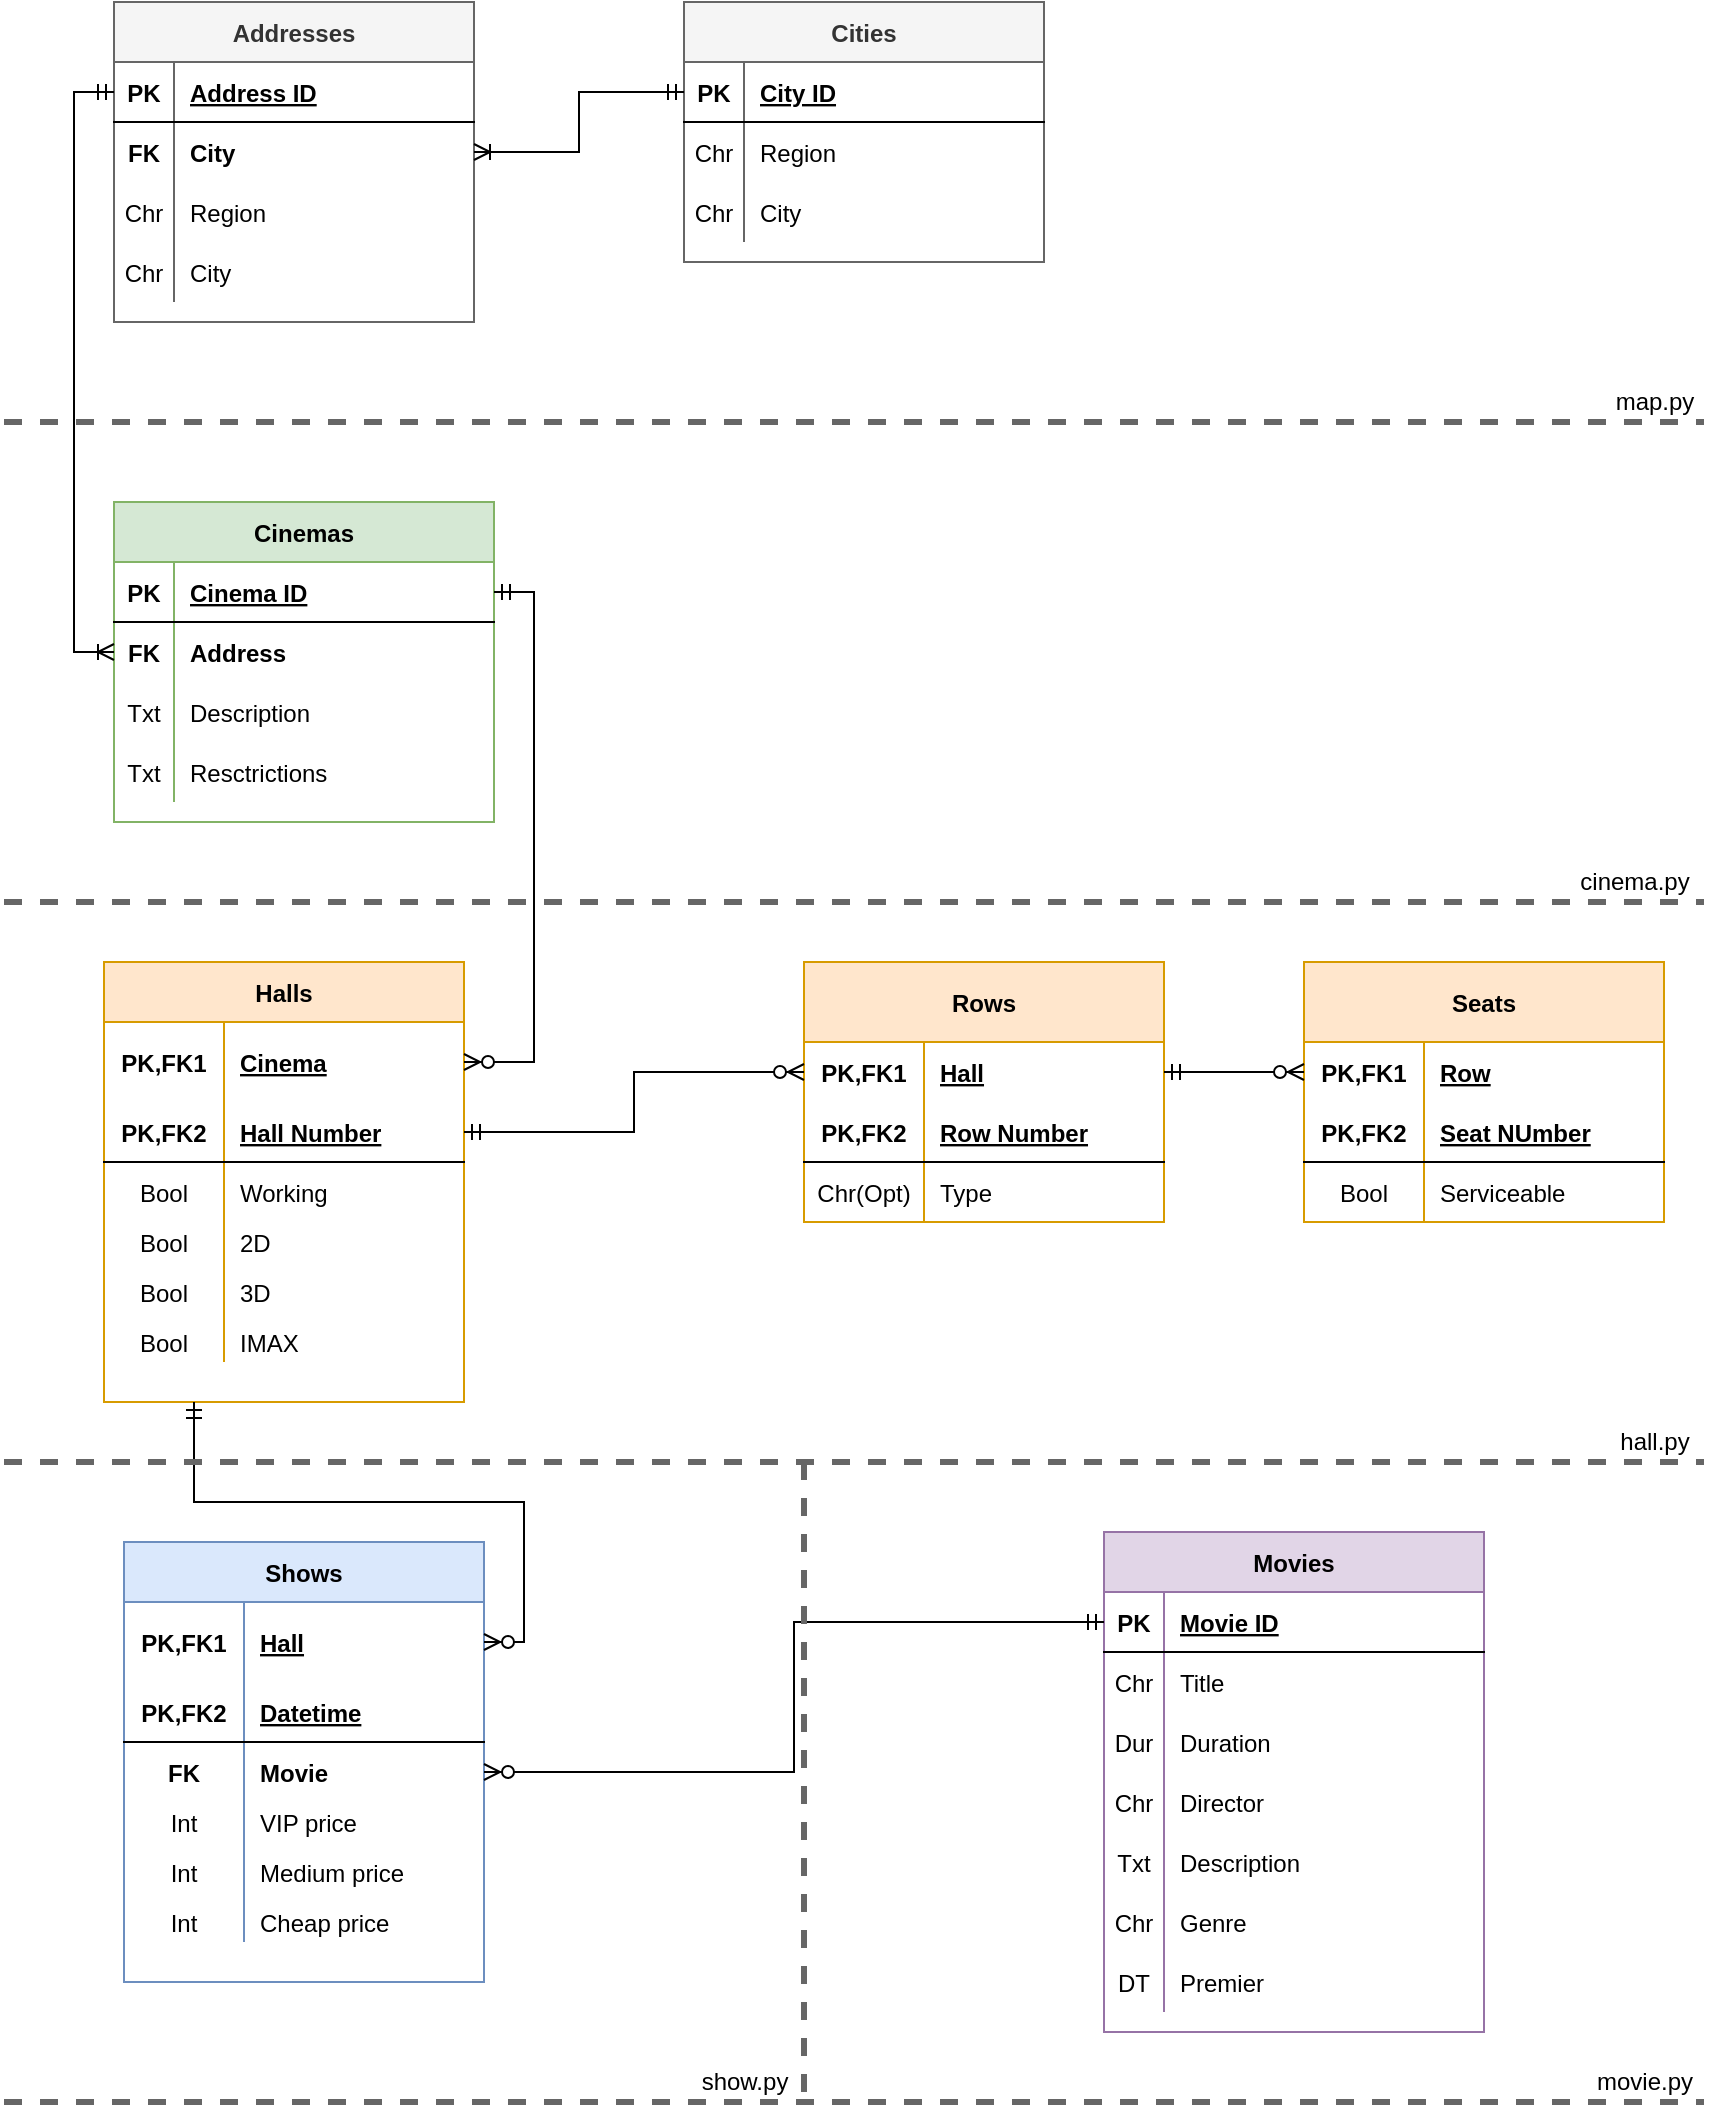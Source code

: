 <mxfile version="14.2.9" type="github">
  <diagram id="Vw4Sm47W4OSSpkKUUUvN" name="Page-1">
    <mxGraphModel dx="1952" dy="1714" grid="1" gridSize="10" guides="1" tooltips="1" connect="1" arrows="1" fold="1" page="1" pageScale="1" pageWidth="850" pageHeight="1100" math="0" shadow="0">
      <root>
        <mxCell id="0" />
        <mxCell id="1" parent="0" />
        <mxCell id="xmDHnL4M0tTNH0YLq6bb-1" value="Shows" style="shape=table;startSize=30;container=1;collapsible=1;childLayout=tableLayout;fixedRows=1;rowLines=0;fontStyle=1;align=center;resizeLast=1;columnLines=1;resizeLastRow=0;fillColor=#dae8fc;strokeColor=#6c8ebf;swimlaneFillColor=#ffffff;" parent="1" vertex="1">
          <mxGeometry x="60" y="730" width="180" height="220" as="geometry" />
        </mxCell>
        <mxCell id="xmDHnL4M0tTNH0YLq6bb-2" value="" style="shape=partialRectangle;collapsible=0;dropTarget=0;pointerEvents=0;fillColor=none;top=0;left=0;bottom=0;right=0;points=[[0,0.5],[1,0.5]];portConstraint=eastwest;" parent="xmDHnL4M0tTNH0YLq6bb-1" vertex="1">
          <mxGeometry y="30" width="180" height="40" as="geometry" />
        </mxCell>
        <mxCell id="xmDHnL4M0tTNH0YLq6bb-3" value="PK,FK1" style="shape=partialRectangle;connectable=0;fillColor=none;top=0;left=0;bottom=0;right=0;fontStyle=1;overflow=hidden;" parent="xmDHnL4M0tTNH0YLq6bb-2" vertex="1">
          <mxGeometry width="60" height="40" as="geometry" />
        </mxCell>
        <mxCell id="xmDHnL4M0tTNH0YLq6bb-4" value="Hall" style="shape=partialRectangle;connectable=0;fillColor=none;top=0;left=0;bottom=0;right=0;align=left;spacingLeft=6;fontStyle=5;overflow=hidden;" parent="xmDHnL4M0tTNH0YLq6bb-2" vertex="1">
          <mxGeometry x="60" width="120" height="40" as="geometry" />
        </mxCell>
        <mxCell id="xmDHnL4M0tTNH0YLq6bb-5" value="" style="shape=partialRectangle;collapsible=0;dropTarget=0;pointerEvents=0;fillColor=none;top=0;left=0;bottom=1;right=0;points=[[0,0.5],[1,0.5]];portConstraint=eastwest;" parent="xmDHnL4M0tTNH0YLq6bb-1" vertex="1">
          <mxGeometry y="70" width="180" height="30" as="geometry" />
        </mxCell>
        <mxCell id="xmDHnL4M0tTNH0YLq6bb-6" value="PK,FK2" style="shape=partialRectangle;connectable=0;fillColor=none;top=0;left=0;bottom=0;right=0;fontStyle=1;overflow=hidden;" parent="xmDHnL4M0tTNH0YLq6bb-5" vertex="1">
          <mxGeometry width="60" height="30" as="geometry" />
        </mxCell>
        <mxCell id="xmDHnL4M0tTNH0YLq6bb-7" value="Datetime" style="shape=partialRectangle;connectable=0;fillColor=none;top=0;left=0;bottom=0;right=0;align=left;spacingLeft=6;fontStyle=5;overflow=hidden;" parent="xmDHnL4M0tTNH0YLq6bb-5" vertex="1">
          <mxGeometry x="60" width="120" height="30" as="geometry" />
        </mxCell>
        <mxCell id="xmDHnL4M0tTNH0YLq6bb-18" value="" style="shape=partialRectangle;collapsible=0;dropTarget=0;pointerEvents=0;fillColor=none;top=0;left=0;bottom=0;right=0;points=[[0,0.5],[1,0.5]];portConstraint=eastwest;" parent="xmDHnL4M0tTNH0YLq6bb-1" vertex="1">
          <mxGeometry y="100" width="180" height="30" as="geometry" />
        </mxCell>
        <mxCell id="xmDHnL4M0tTNH0YLq6bb-19" value="FK" style="shape=partialRectangle;connectable=0;fillColor=none;top=0;left=0;bottom=0;right=0;editable=1;overflow=hidden;fontStyle=1" parent="xmDHnL4M0tTNH0YLq6bb-18" vertex="1">
          <mxGeometry width="60" height="30" as="geometry" />
        </mxCell>
        <mxCell id="xmDHnL4M0tTNH0YLq6bb-20" value="Movie" style="shape=partialRectangle;connectable=0;fillColor=none;top=0;left=0;bottom=0;right=0;align=left;spacingLeft=6;overflow=hidden;fontStyle=1" parent="xmDHnL4M0tTNH0YLq6bb-18" vertex="1">
          <mxGeometry x="60" width="120" height="30" as="geometry" />
        </mxCell>
        <mxCell id="xmDHnL4M0tTNH0YLq6bb-8" value="" style="shape=partialRectangle;collapsible=0;dropTarget=0;pointerEvents=0;fillColor=none;top=0;left=0;bottom=0;right=0;points=[[0,0.5],[1,0.5]];portConstraint=eastwest;" parent="xmDHnL4M0tTNH0YLq6bb-1" vertex="1">
          <mxGeometry y="130" width="180" height="20" as="geometry" />
        </mxCell>
        <mxCell id="xmDHnL4M0tTNH0YLq6bb-9" value="Int" style="shape=partialRectangle;connectable=0;fillColor=none;top=0;left=0;bottom=0;right=0;editable=1;overflow=hidden;" parent="xmDHnL4M0tTNH0YLq6bb-8" vertex="1">
          <mxGeometry width="60" height="20" as="geometry" />
        </mxCell>
        <mxCell id="xmDHnL4M0tTNH0YLq6bb-10" value="VIP price" style="shape=partialRectangle;connectable=0;fillColor=none;top=0;left=0;bottom=0;right=0;align=left;spacingLeft=6;overflow=hidden;" parent="xmDHnL4M0tTNH0YLq6bb-8" vertex="1">
          <mxGeometry x="60" width="120" height="20" as="geometry" />
        </mxCell>
        <mxCell id="xmDHnL4M0tTNH0YLq6bb-11" value="" style="shape=partialRectangle;collapsible=0;dropTarget=0;pointerEvents=0;fillColor=none;top=0;left=0;bottom=0;right=0;points=[[0,0.5],[1,0.5]];portConstraint=eastwest;" parent="xmDHnL4M0tTNH0YLq6bb-1" vertex="1">
          <mxGeometry y="150" width="180" height="30" as="geometry" />
        </mxCell>
        <mxCell id="xmDHnL4M0tTNH0YLq6bb-12" value="Int" style="shape=partialRectangle;connectable=0;fillColor=none;top=0;left=0;bottom=0;right=0;editable=1;overflow=hidden;" parent="xmDHnL4M0tTNH0YLq6bb-11" vertex="1">
          <mxGeometry width="60" height="30" as="geometry" />
        </mxCell>
        <mxCell id="xmDHnL4M0tTNH0YLq6bb-13" value="Medium price" style="shape=partialRectangle;connectable=0;fillColor=none;top=0;left=0;bottom=0;right=0;align=left;spacingLeft=6;overflow=hidden;" parent="xmDHnL4M0tTNH0YLq6bb-11" vertex="1">
          <mxGeometry x="60" width="120" height="30" as="geometry" />
        </mxCell>
        <mxCell id="xmDHnL4M0tTNH0YLq6bb-15" value="" style="shape=partialRectangle;collapsible=0;dropTarget=0;pointerEvents=0;fillColor=none;top=0;left=0;bottom=0;right=0;points=[[0,0.5],[1,0.5]];portConstraint=eastwest;" parent="xmDHnL4M0tTNH0YLq6bb-1" vertex="1">
          <mxGeometry y="180" width="180" height="20" as="geometry" />
        </mxCell>
        <mxCell id="xmDHnL4M0tTNH0YLq6bb-16" value="Int" style="shape=partialRectangle;connectable=0;fillColor=none;top=0;left=0;bottom=0;right=0;editable=1;overflow=hidden;" parent="xmDHnL4M0tTNH0YLq6bb-15" vertex="1">
          <mxGeometry width="60" height="20" as="geometry" />
        </mxCell>
        <mxCell id="xmDHnL4M0tTNH0YLq6bb-17" value="Cheap price" style="shape=partialRectangle;connectable=0;fillColor=none;top=0;left=0;bottom=0;right=0;align=left;spacingLeft=6;overflow=hidden;" parent="xmDHnL4M0tTNH0YLq6bb-15" vertex="1">
          <mxGeometry x="60" width="120" height="20" as="geometry" />
        </mxCell>
        <mxCell id="xmDHnL4M0tTNH0YLq6bb-24" value="Halls" style="shape=table;startSize=30;container=1;collapsible=1;childLayout=tableLayout;fixedRows=1;rowLines=0;fontStyle=1;align=center;resizeLast=1;columnLines=1;resizeLastRow=0;fillColor=#ffe6cc;strokeColor=#d79b00;swimlaneFillColor=#ffffff;" parent="1" vertex="1">
          <mxGeometry x="50" y="440" width="180" height="220" as="geometry" />
        </mxCell>
        <mxCell id="xmDHnL4M0tTNH0YLq6bb-25" value="" style="shape=partialRectangle;collapsible=0;dropTarget=0;pointerEvents=0;fillColor=none;top=0;left=0;bottom=0;right=0;points=[[0,0.5],[1,0.5]];portConstraint=eastwest;" parent="xmDHnL4M0tTNH0YLq6bb-24" vertex="1">
          <mxGeometry y="30" width="180" height="40" as="geometry" />
        </mxCell>
        <mxCell id="xmDHnL4M0tTNH0YLq6bb-26" value="PK,FK1" style="shape=partialRectangle;connectable=0;fillColor=none;top=0;left=0;bottom=0;right=0;fontStyle=1;overflow=hidden;" parent="xmDHnL4M0tTNH0YLq6bb-25" vertex="1">
          <mxGeometry width="60" height="40" as="geometry" />
        </mxCell>
        <mxCell id="xmDHnL4M0tTNH0YLq6bb-27" value="Cinema" style="shape=partialRectangle;connectable=0;fillColor=none;top=0;left=0;bottom=0;right=0;align=left;spacingLeft=6;fontStyle=5;overflow=hidden;" parent="xmDHnL4M0tTNH0YLq6bb-25" vertex="1">
          <mxGeometry x="60" width="120" height="40" as="geometry" />
        </mxCell>
        <mxCell id="xmDHnL4M0tTNH0YLq6bb-28" value="" style="shape=partialRectangle;collapsible=0;dropTarget=0;pointerEvents=0;fillColor=none;top=0;left=0;bottom=1;right=0;points=[[0,0.5],[1,0.5]];portConstraint=eastwest;" parent="xmDHnL4M0tTNH0YLq6bb-24" vertex="1">
          <mxGeometry y="70" width="180" height="30" as="geometry" />
        </mxCell>
        <mxCell id="xmDHnL4M0tTNH0YLq6bb-29" value="PK,FK2" style="shape=partialRectangle;connectable=0;fillColor=none;top=0;left=0;bottom=0;right=0;fontStyle=1;overflow=hidden;" parent="xmDHnL4M0tTNH0YLq6bb-28" vertex="1">
          <mxGeometry width="60" height="30" as="geometry" />
        </mxCell>
        <mxCell id="xmDHnL4M0tTNH0YLq6bb-30" value="Hall Number" style="shape=partialRectangle;connectable=0;fillColor=none;top=0;left=0;bottom=0;right=0;align=left;spacingLeft=6;fontStyle=5;overflow=hidden;" parent="xmDHnL4M0tTNH0YLq6bb-28" vertex="1">
          <mxGeometry x="60" width="120" height="30" as="geometry" />
        </mxCell>
        <mxCell id="xmDHnL4M0tTNH0YLq6bb-31" value="" style="shape=partialRectangle;collapsible=0;dropTarget=0;pointerEvents=0;fillColor=none;top=0;left=0;bottom=0;right=0;points=[[0,0.5],[1,0.5]];portConstraint=eastwest;fontStyle=0" parent="xmDHnL4M0tTNH0YLq6bb-24" vertex="1">
          <mxGeometry y="100" width="180" height="30" as="geometry" />
        </mxCell>
        <mxCell id="xmDHnL4M0tTNH0YLq6bb-32" value="Bool" style="shape=partialRectangle;connectable=0;fillColor=none;top=0;left=0;bottom=0;right=0;editable=1;overflow=hidden;fontStyle=0" parent="xmDHnL4M0tTNH0YLq6bb-31" vertex="1">
          <mxGeometry width="60" height="30" as="geometry" />
        </mxCell>
        <mxCell id="xmDHnL4M0tTNH0YLq6bb-33" value="Working" style="shape=partialRectangle;connectable=0;fillColor=none;top=0;left=0;bottom=0;right=0;align=left;spacingLeft=6;overflow=hidden;fontStyle=0" parent="xmDHnL4M0tTNH0YLq6bb-31" vertex="1">
          <mxGeometry x="60" width="120" height="30" as="geometry" />
        </mxCell>
        <mxCell id="xmDHnL4M0tTNH0YLq6bb-34" value="" style="shape=partialRectangle;collapsible=0;dropTarget=0;pointerEvents=0;fillColor=none;top=0;left=0;bottom=0;right=0;points=[[0,0.5],[1,0.5]];portConstraint=eastwest;" parent="xmDHnL4M0tTNH0YLq6bb-24" vertex="1">
          <mxGeometry y="130" width="180" height="20" as="geometry" />
        </mxCell>
        <mxCell id="xmDHnL4M0tTNH0YLq6bb-35" value="Bool" style="shape=partialRectangle;connectable=0;fillColor=none;top=0;left=0;bottom=0;right=0;editable=1;overflow=hidden;" parent="xmDHnL4M0tTNH0YLq6bb-34" vertex="1">
          <mxGeometry width="60" height="20" as="geometry" />
        </mxCell>
        <mxCell id="xmDHnL4M0tTNH0YLq6bb-36" value="2D" style="shape=partialRectangle;connectable=0;fillColor=none;top=0;left=0;bottom=0;right=0;align=left;spacingLeft=6;overflow=hidden;" parent="xmDHnL4M0tTNH0YLq6bb-34" vertex="1">
          <mxGeometry x="60" width="120" height="20" as="geometry" />
        </mxCell>
        <mxCell id="xmDHnL4M0tTNH0YLq6bb-37" value="" style="shape=partialRectangle;collapsible=0;dropTarget=0;pointerEvents=0;fillColor=none;top=0;left=0;bottom=0;right=0;points=[[0,0.5],[1,0.5]];portConstraint=eastwest;" parent="xmDHnL4M0tTNH0YLq6bb-24" vertex="1">
          <mxGeometry y="150" width="180" height="30" as="geometry" />
        </mxCell>
        <mxCell id="xmDHnL4M0tTNH0YLq6bb-38" value="Bool" style="shape=partialRectangle;connectable=0;fillColor=none;top=0;left=0;bottom=0;right=0;editable=1;overflow=hidden;" parent="xmDHnL4M0tTNH0YLq6bb-37" vertex="1">
          <mxGeometry width="60" height="30" as="geometry" />
        </mxCell>
        <mxCell id="xmDHnL4M0tTNH0YLq6bb-39" value="3D" style="shape=partialRectangle;connectable=0;fillColor=none;top=0;left=0;bottom=0;right=0;align=left;spacingLeft=6;overflow=hidden;" parent="xmDHnL4M0tTNH0YLq6bb-37" vertex="1">
          <mxGeometry x="60" width="120" height="30" as="geometry" />
        </mxCell>
        <mxCell id="xmDHnL4M0tTNH0YLq6bb-40" value="" style="shape=partialRectangle;collapsible=0;dropTarget=0;pointerEvents=0;fillColor=none;top=0;left=0;bottom=0;right=0;points=[[0,0.5],[1,0.5]];portConstraint=eastwest;" parent="xmDHnL4M0tTNH0YLq6bb-24" vertex="1">
          <mxGeometry y="180" width="180" height="20" as="geometry" />
        </mxCell>
        <mxCell id="xmDHnL4M0tTNH0YLq6bb-41" value="Bool" style="shape=partialRectangle;connectable=0;fillColor=none;top=0;left=0;bottom=0;right=0;editable=1;overflow=hidden;" parent="xmDHnL4M0tTNH0YLq6bb-40" vertex="1">
          <mxGeometry width="60" height="20" as="geometry" />
        </mxCell>
        <mxCell id="xmDHnL4M0tTNH0YLq6bb-42" value="IMAX" style="shape=partialRectangle;connectable=0;fillColor=none;top=0;left=0;bottom=0;right=0;align=left;spacingLeft=6;overflow=hidden;" parent="xmDHnL4M0tTNH0YLq6bb-40" vertex="1">
          <mxGeometry x="60" width="120" height="20" as="geometry" />
        </mxCell>
        <mxCell id="xmDHnL4M0tTNH0YLq6bb-62" value="Movies" style="shape=table;startSize=30;container=1;collapsible=1;childLayout=tableLayout;fixedRows=1;rowLines=0;fontStyle=1;align=center;resizeLast=1;fillColor=#e1d5e7;strokeColor=#9673a6;swimlaneFillColor=#ffffff;" parent="1" vertex="1">
          <mxGeometry x="550" y="725" width="190" height="250" as="geometry" />
        </mxCell>
        <mxCell id="xmDHnL4M0tTNH0YLq6bb-63" value="" style="shape=partialRectangle;collapsible=0;dropTarget=0;pointerEvents=0;fillColor=none;top=0;left=0;bottom=1;right=0;points=[[0,0.5],[1,0.5]];portConstraint=eastwest;" parent="xmDHnL4M0tTNH0YLq6bb-62" vertex="1">
          <mxGeometry y="30" width="190" height="30" as="geometry" />
        </mxCell>
        <mxCell id="xmDHnL4M0tTNH0YLq6bb-64" value="PK" style="shape=partialRectangle;connectable=0;fillColor=none;top=0;left=0;bottom=0;right=0;fontStyle=1;overflow=hidden;" parent="xmDHnL4M0tTNH0YLq6bb-63" vertex="1">
          <mxGeometry width="30" height="30" as="geometry" />
        </mxCell>
        <mxCell id="xmDHnL4M0tTNH0YLq6bb-65" value="Movie ID" style="shape=partialRectangle;connectable=0;fillColor=none;top=0;left=0;bottom=0;right=0;align=left;spacingLeft=6;fontStyle=5;overflow=hidden;" parent="xmDHnL4M0tTNH0YLq6bb-63" vertex="1">
          <mxGeometry x="30" width="160" height="30" as="geometry" />
        </mxCell>
        <mxCell id="xmDHnL4M0tTNH0YLq6bb-66" value="" style="shape=partialRectangle;collapsible=0;dropTarget=0;pointerEvents=0;fillColor=none;top=0;left=0;bottom=0;right=0;points=[[0,0.5],[1,0.5]];portConstraint=eastwest;" parent="xmDHnL4M0tTNH0YLq6bb-62" vertex="1">
          <mxGeometry y="60" width="190" height="30" as="geometry" />
        </mxCell>
        <mxCell id="xmDHnL4M0tTNH0YLq6bb-67" value="Chr" style="shape=partialRectangle;connectable=0;fillColor=none;top=0;left=0;bottom=0;right=0;editable=1;overflow=hidden;" parent="xmDHnL4M0tTNH0YLq6bb-66" vertex="1">
          <mxGeometry width="30" height="30" as="geometry" />
        </mxCell>
        <mxCell id="xmDHnL4M0tTNH0YLq6bb-68" value="Title" style="shape=partialRectangle;connectable=0;fillColor=none;top=0;left=0;bottom=0;right=0;align=left;spacingLeft=6;overflow=hidden;" parent="xmDHnL4M0tTNH0YLq6bb-66" vertex="1">
          <mxGeometry x="30" width="160" height="30" as="geometry" />
        </mxCell>
        <mxCell id="xmDHnL4M0tTNH0YLq6bb-69" value="" style="shape=partialRectangle;collapsible=0;dropTarget=0;pointerEvents=0;fillColor=none;top=0;left=0;bottom=0;right=0;points=[[0,0.5],[1,0.5]];portConstraint=eastwest;" parent="xmDHnL4M0tTNH0YLq6bb-62" vertex="1">
          <mxGeometry y="90" width="190" height="30" as="geometry" />
        </mxCell>
        <mxCell id="xmDHnL4M0tTNH0YLq6bb-70" value="Dur" style="shape=partialRectangle;connectable=0;fillColor=none;top=0;left=0;bottom=0;right=0;editable=1;overflow=hidden;" parent="xmDHnL4M0tTNH0YLq6bb-69" vertex="1">
          <mxGeometry width="30" height="30" as="geometry" />
        </mxCell>
        <mxCell id="xmDHnL4M0tTNH0YLq6bb-71" value="Duration" style="shape=partialRectangle;connectable=0;fillColor=none;top=0;left=0;bottom=0;right=0;align=left;spacingLeft=6;overflow=hidden;" parent="xmDHnL4M0tTNH0YLq6bb-69" vertex="1">
          <mxGeometry x="30" width="160" height="30" as="geometry" />
        </mxCell>
        <mxCell id="xmDHnL4M0tTNH0YLq6bb-72" value="" style="shape=partialRectangle;collapsible=0;dropTarget=0;pointerEvents=0;fillColor=none;top=0;left=0;bottom=0;right=0;points=[[0,0.5],[1,0.5]];portConstraint=eastwest;" parent="xmDHnL4M0tTNH0YLq6bb-62" vertex="1">
          <mxGeometry y="120" width="190" height="30" as="geometry" />
        </mxCell>
        <mxCell id="xmDHnL4M0tTNH0YLq6bb-73" value="Chr" style="shape=partialRectangle;connectable=0;fillColor=none;top=0;left=0;bottom=0;right=0;editable=1;overflow=hidden;" parent="xmDHnL4M0tTNH0YLq6bb-72" vertex="1">
          <mxGeometry width="30" height="30" as="geometry" />
        </mxCell>
        <mxCell id="xmDHnL4M0tTNH0YLq6bb-74" value="Director" style="shape=partialRectangle;connectable=0;fillColor=none;top=0;left=0;bottom=0;right=0;align=left;spacingLeft=6;overflow=hidden;" parent="xmDHnL4M0tTNH0YLq6bb-72" vertex="1">
          <mxGeometry x="30" width="160" height="30" as="geometry" />
        </mxCell>
        <mxCell id="xmDHnL4M0tTNH0YLq6bb-79" value="" style="shape=partialRectangle;collapsible=0;dropTarget=0;pointerEvents=0;fillColor=none;top=0;left=0;bottom=0;right=0;points=[[0,0.5],[1,0.5]];portConstraint=eastwest;" parent="xmDHnL4M0tTNH0YLq6bb-62" vertex="1">
          <mxGeometry y="150" width="190" height="30" as="geometry" />
        </mxCell>
        <mxCell id="xmDHnL4M0tTNH0YLq6bb-80" value="Txt" style="shape=partialRectangle;connectable=0;fillColor=none;top=0;left=0;bottom=0;right=0;editable=1;overflow=hidden;" parent="xmDHnL4M0tTNH0YLq6bb-79" vertex="1">
          <mxGeometry width="30" height="30" as="geometry" />
        </mxCell>
        <mxCell id="xmDHnL4M0tTNH0YLq6bb-81" value="Description" style="shape=partialRectangle;connectable=0;fillColor=none;top=0;left=0;bottom=0;right=0;align=left;spacingLeft=6;overflow=hidden;" parent="xmDHnL4M0tTNH0YLq6bb-79" vertex="1">
          <mxGeometry x="30" width="160" height="30" as="geometry" />
        </mxCell>
        <mxCell id="xmDHnL4M0tTNH0YLq6bb-76" value="" style="shape=partialRectangle;collapsible=0;dropTarget=0;pointerEvents=0;fillColor=none;top=0;left=0;bottom=0;right=0;points=[[0,0.5],[1,0.5]];portConstraint=eastwest;" parent="xmDHnL4M0tTNH0YLq6bb-62" vertex="1">
          <mxGeometry y="180" width="190" height="30" as="geometry" />
        </mxCell>
        <mxCell id="xmDHnL4M0tTNH0YLq6bb-77" value="Chr" style="shape=partialRectangle;connectable=0;fillColor=none;top=0;left=0;bottom=0;right=0;editable=1;overflow=hidden;" parent="xmDHnL4M0tTNH0YLq6bb-76" vertex="1">
          <mxGeometry width="30" height="30" as="geometry" />
        </mxCell>
        <mxCell id="xmDHnL4M0tTNH0YLq6bb-78" value="Genre" style="shape=partialRectangle;connectable=0;fillColor=none;top=0;left=0;bottom=0;right=0;align=left;spacingLeft=6;overflow=hidden;" parent="xmDHnL4M0tTNH0YLq6bb-76" vertex="1">
          <mxGeometry x="30" width="160" height="30" as="geometry" />
        </mxCell>
        <mxCell id="xmDHnL4M0tTNH0YLq6bb-86" value="" style="shape=partialRectangle;collapsible=0;dropTarget=0;pointerEvents=0;fillColor=none;top=0;left=0;bottom=0;right=0;points=[[0,0.5],[1,0.5]];portConstraint=eastwest;" parent="xmDHnL4M0tTNH0YLq6bb-62" vertex="1">
          <mxGeometry y="210" width="190" height="30" as="geometry" />
        </mxCell>
        <mxCell id="xmDHnL4M0tTNH0YLq6bb-87" value="DT" style="shape=partialRectangle;connectable=0;fillColor=none;top=0;left=0;bottom=0;right=0;editable=1;overflow=hidden;" parent="xmDHnL4M0tTNH0YLq6bb-86" vertex="1">
          <mxGeometry width="30" height="30" as="geometry" />
        </mxCell>
        <mxCell id="xmDHnL4M0tTNH0YLq6bb-88" value="Premier" style="shape=partialRectangle;connectable=0;fillColor=none;top=0;left=0;bottom=0;right=0;align=left;spacingLeft=6;overflow=hidden;" parent="xmDHnL4M0tTNH0YLq6bb-86" vertex="1">
          <mxGeometry x="30" width="160" height="30" as="geometry" />
        </mxCell>
        <mxCell id="xmDHnL4M0tTNH0YLq6bb-89" style="edgeStyle=orthogonalEdgeStyle;rounded=0;orthogonalLoop=1;jettySize=auto;html=1;exitX=1;exitY=0.5;exitDx=0;exitDy=0;entryX=0;entryY=0.5;entryDx=0;entryDy=0;endArrow=ERmandOne;endFill=0;startArrow=ERzeroToMany;startFill=1;" parent="1" source="xmDHnL4M0tTNH0YLq6bb-18" target="xmDHnL4M0tTNH0YLq6bb-63" edge="1">
          <mxGeometry relative="1" as="geometry" />
        </mxCell>
        <mxCell id="xmDHnL4M0tTNH0YLq6bb-90" style="edgeStyle=orthogonalEdgeStyle;rounded=0;orthogonalLoop=1;jettySize=auto;html=1;exitX=1;exitY=0.5;exitDx=0;exitDy=0;entryX=0.25;entryY=1;entryDx=0;entryDy=0;startArrow=ERzeroToMany;startFill=1;endArrow=ERmandOne;endFill=0;" parent="1" source="xmDHnL4M0tTNH0YLq6bb-2" target="xmDHnL4M0tTNH0YLq6bb-24" edge="1">
          <mxGeometry relative="1" as="geometry" />
        </mxCell>
        <mxCell id="xmDHnL4M0tTNH0YLq6bb-91" value="Rows" style="shape=table;startSize=40;container=1;collapsible=1;childLayout=tableLayout;fixedRows=1;rowLines=0;fontStyle=1;align=center;resizeLast=1;fillColor=#ffe6cc;strokeColor=#d79b00;swimlaneFillColor=#ffffff;" parent="1" vertex="1">
          <mxGeometry x="400" y="440" width="180" height="130" as="geometry" />
        </mxCell>
        <mxCell id="xmDHnL4M0tTNH0YLq6bb-92" value="" style="shape=partialRectangle;collapsible=0;dropTarget=0;pointerEvents=0;fillColor=none;top=0;left=0;bottom=0;right=0;points=[[0,0.5],[1,0.5]];portConstraint=eastwest;" parent="xmDHnL4M0tTNH0YLq6bb-91" vertex="1">
          <mxGeometry y="40" width="180" height="30" as="geometry" />
        </mxCell>
        <mxCell id="xmDHnL4M0tTNH0YLq6bb-93" value="PK,FK1" style="shape=partialRectangle;connectable=0;fillColor=none;top=0;left=0;bottom=0;right=0;fontStyle=1;overflow=hidden;" parent="xmDHnL4M0tTNH0YLq6bb-92" vertex="1">
          <mxGeometry width="60" height="30" as="geometry" />
        </mxCell>
        <mxCell id="xmDHnL4M0tTNH0YLq6bb-94" value="Hall" style="shape=partialRectangle;connectable=0;fillColor=none;top=0;left=0;bottom=0;right=0;align=left;spacingLeft=6;fontStyle=5;overflow=hidden;" parent="xmDHnL4M0tTNH0YLq6bb-92" vertex="1">
          <mxGeometry x="60" width="120" height="30" as="geometry" />
        </mxCell>
        <mxCell id="xmDHnL4M0tTNH0YLq6bb-95" value="" style="shape=partialRectangle;collapsible=0;dropTarget=0;pointerEvents=0;fillColor=none;top=0;left=0;bottom=1;right=0;points=[[0,0.5],[1,0.5]];portConstraint=eastwest;" parent="xmDHnL4M0tTNH0YLq6bb-91" vertex="1">
          <mxGeometry y="70" width="180" height="30" as="geometry" />
        </mxCell>
        <mxCell id="xmDHnL4M0tTNH0YLq6bb-96" value="PK,FK2" style="shape=partialRectangle;connectable=0;fillColor=none;top=0;left=0;bottom=0;right=0;fontStyle=1;overflow=hidden;" parent="xmDHnL4M0tTNH0YLq6bb-95" vertex="1">
          <mxGeometry width="60" height="30" as="geometry" />
        </mxCell>
        <mxCell id="xmDHnL4M0tTNH0YLq6bb-97" value="Row Number" style="shape=partialRectangle;connectable=0;fillColor=none;top=0;left=0;bottom=0;right=0;align=left;spacingLeft=6;fontStyle=5;overflow=hidden;" parent="xmDHnL4M0tTNH0YLq6bb-95" vertex="1">
          <mxGeometry x="60" width="120" height="30" as="geometry" />
        </mxCell>
        <mxCell id="xmDHnL4M0tTNH0YLq6bb-98" value="" style="shape=partialRectangle;collapsible=0;dropTarget=0;pointerEvents=0;fillColor=none;top=0;left=0;bottom=0;right=0;points=[[0,0.5],[1,0.5]];portConstraint=eastwest;" parent="xmDHnL4M0tTNH0YLq6bb-91" vertex="1">
          <mxGeometry y="100" width="180" height="30" as="geometry" />
        </mxCell>
        <mxCell id="xmDHnL4M0tTNH0YLq6bb-99" value="Chr(Opt)" style="shape=partialRectangle;connectable=0;fillColor=none;top=0;left=0;bottom=0;right=0;editable=1;overflow=hidden;" parent="xmDHnL4M0tTNH0YLq6bb-98" vertex="1">
          <mxGeometry width="60" height="30" as="geometry" />
        </mxCell>
        <mxCell id="xmDHnL4M0tTNH0YLq6bb-100" value="Type" style="shape=partialRectangle;connectable=0;fillColor=none;top=0;left=0;bottom=0;right=0;align=left;spacingLeft=6;overflow=hidden;" parent="xmDHnL4M0tTNH0YLq6bb-98" vertex="1">
          <mxGeometry x="60" width="120" height="30" as="geometry" />
        </mxCell>
        <mxCell id="xmDHnL4M0tTNH0YLq6bb-104" style="edgeStyle=orthogonalEdgeStyle;rounded=0;orthogonalLoop=1;jettySize=auto;html=1;exitX=0;exitY=0.5;exitDx=0;exitDy=0;startArrow=ERzeroToMany;startFill=1;endArrow=ERmandOne;endFill=0;entryX=1;entryY=0.5;entryDx=0;entryDy=0;" parent="1" source="xmDHnL4M0tTNH0YLq6bb-92" target="xmDHnL4M0tTNH0YLq6bb-28" edge="1">
          <mxGeometry relative="1" as="geometry" />
        </mxCell>
        <mxCell id="xmDHnL4M0tTNH0YLq6bb-105" value="Seats" style="shape=table;startSize=40;container=1;collapsible=1;childLayout=tableLayout;fixedRows=1;rowLines=0;fontStyle=1;align=center;resizeLast=1;fillColor=#ffe6cc;strokeColor=#d79b00;swimlaneFillColor=#ffffff;" parent="1" vertex="1">
          <mxGeometry x="650" y="440" width="180" height="130" as="geometry" />
        </mxCell>
        <mxCell id="xmDHnL4M0tTNH0YLq6bb-106" value="" style="shape=partialRectangle;collapsible=0;dropTarget=0;pointerEvents=0;fillColor=none;top=0;left=0;bottom=0;right=0;points=[[0,0.5],[1,0.5]];portConstraint=eastwest;" parent="xmDHnL4M0tTNH0YLq6bb-105" vertex="1">
          <mxGeometry y="40" width="180" height="30" as="geometry" />
        </mxCell>
        <mxCell id="xmDHnL4M0tTNH0YLq6bb-107" value="PK,FK1" style="shape=partialRectangle;connectable=0;fillColor=none;top=0;left=0;bottom=0;right=0;fontStyle=1;overflow=hidden;" parent="xmDHnL4M0tTNH0YLq6bb-106" vertex="1">
          <mxGeometry width="60" height="30" as="geometry" />
        </mxCell>
        <mxCell id="xmDHnL4M0tTNH0YLq6bb-108" value="Row" style="shape=partialRectangle;connectable=0;fillColor=none;top=0;left=0;bottom=0;right=0;align=left;spacingLeft=6;fontStyle=5;overflow=hidden;" parent="xmDHnL4M0tTNH0YLq6bb-106" vertex="1">
          <mxGeometry x="60" width="120" height="30" as="geometry" />
        </mxCell>
        <mxCell id="xmDHnL4M0tTNH0YLq6bb-109" value="" style="shape=partialRectangle;collapsible=0;dropTarget=0;pointerEvents=0;fillColor=none;top=0;left=0;bottom=1;right=0;points=[[0,0.5],[1,0.5]];portConstraint=eastwest;" parent="xmDHnL4M0tTNH0YLq6bb-105" vertex="1">
          <mxGeometry y="70" width="180" height="30" as="geometry" />
        </mxCell>
        <mxCell id="xmDHnL4M0tTNH0YLq6bb-110" value="PK,FK2" style="shape=partialRectangle;connectable=0;fillColor=none;top=0;left=0;bottom=0;right=0;fontStyle=1;overflow=hidden;" parent="xmDHnL4M0tTNH0YLq6bb-109" vertex="1">
          <mxGeometry width="60" height="30" as="geometry" />
        </mxCell>
        <mxCell id="xmDHnL4M0tTNH0YLq6bb-111" value="Seat NUmber" style="shape=partialRectangle;connectable=0;fillColor=none;top=0;left=0;bottom=0;right=0;align=left;spacingLeft=6;fontStyle=5;overflow=hidden;" parent="xmDHnL4M0tTNH0YLq6bb-109" vertex="1">
          <mxGeometry x="60" width="120" height="30" as="geometry" />
        </mxCell>
        <mxCell id="xmDHnL4M0tTNH0YLq6bb-112" value="" style="shape=partialRectangle;collapsible=0;dropTarget=0;pointerEvents=0;fillColor=none;top=0;left=0;bottom=0;right=0;points=[[0,0.5],[1,0.5]];portConstraint=eastwest;" parent="xmDHnL4M0tTNH0YLq6bb-105" vertex="1">
          <mxGeometry y="100" width="180" height="30" as="geometry" />
        </mxCell>
        <mxCell id="xmDHnL4M0tTNH0YLq6bb-113" value="Bool" style="shape=partialRectangle;connectable=0;fillColor=none;top=0;left=0;bottom=0;right=0;editable=1;overflow=hidden;" parent="xmDHnL4M0tTNH0YLq6bb-112" vertex="1">
          <mxGeometry width="60" height="30" as="geometry" />
        </mxCell>
        <mxCell id="xmDHnL4M0tTNH0YLq6bb-114" value="Serviceable" style="shape=partialRectangle;connectable=0;fillColor=none;top=0;left=0;bottom=0;right=0;align=left;spacingLeft=6;overflow=hidden;" parent="xmDHnL4M0tTNH0YLq6bb-112" vertex="1">
          <mxGeometry x="60" width="120" height="30" as="geometry" />
        </mxCell>
        <mxCell id="xmDHnL4M0tTNH0YLq6bb-117" style="edgeStyle=orthogonalEdgeStyle;rounded=0;orthogonalLoop=1;jettySize=auto;html=1;exitX=0;exitY=0.5;exitDx=0;exitDy=0;entryX=1;entryY=0.5;entryDx=0;entryDy=0;startArrow=ERzeroToMany;startFill=1;endArrow=ERmandOne;endFill=0;" parent="1" source="xmDHnL4M0tTNH0YLq6bb-106" target="xmDHnL4M0tTNH0YLq6bb-92" edge="1">
          <mxGeometry relative="1" as="geometry" />
        </mxCell>
        <mxCell id="xmDHnL4M0tTNH0YLq6bb-118" value="Cinemas" style="shape=table;startSize=30;container=1;collapsible=1;childLayout=tableLayout;fixedRows=1;rowLines=0;fontStyle=1;align=center;resizeLast=1;fillColor=#d5e8d4;strokeColor=#82b366;swimlaneFillColor=#ffffff;" parent="1" vertex="1">
          <mxGeometry x="55" y="210" width="190" height="160" as="geometry" />
        </mxCell>
        <mxCell id="xmDHnL4M0tTNH0YLq6bb-119" value="" style="shape=partialRectangle;collapsible=0;dropTarget=0;pointerEvents=0;fillColor=none;top=0;left=0;bottom=1;right=0;points=[[0,0.5],[1,0.5]];portConstraint=eastwest;" parent="xmDHnL4M0tTNH0YLq6bb-118" vertex="1">
          <mxGeometry y="30" width="190" height="30" as="geometry" />
        </mxCell>
        <mxCell id="xmDHnL4M0tTNH0YLq6bb-120" value="PK" style="shape=partialRectangle;connectable=0;fillColor=none;top=0;left=0;bottom=0;right=0;fontStyle=1;overflow=hidden;" parent="xmDHnL4M0tTNH0YLq6bb-119" vertex="1">
          <mxGeometry width="30" height="30" as="geometry" />
        </mxCell>
        <mxCell id="xmDHnL4M0tTNH0YLq6bb-121" value="Cinema ID" style="shape=partialRectangle;connectable=0;fillColor=none;top=0;left=0;bottom=0;right=0;align=left;spacingLeft=6;fontStyle=5;overflow=hidden;" parent="xmDHnL4M0tTNH0YLq6bb-119" vertex="1">
          <mxGeometry x="30" width="160" height="30" as="geometry" />
        </mxCell>
        <mxCell id="WyKbzk6kCE-C1j6Ivgo5-46" value="" style="shape=partialRectangle;collapsible=0;dropTarget=0;pointerEvents=0;fillColor=none;top=0;left=0;bottom=0;right=0;points=[[0,0.5],[1,0.5]];portConstraint=eastwest;" vertex="1" parent="xmDHnL4M0tTNH0YLq6bb-118">
          <mxGeometry y="60" width="190" height="30" as="geometry" />
        </mxCell>
        <mxCell id="WyKbzk6kCE-C1j6Ivgo5-47" value="FK" style="shape=partialRectangle;connectable=0;fillColor=none;top=0;left=0;bottom=0;right=0;fontStyle=1;overflow=hidden;" vertex="1" parent="WyKbzk6kCE-C1j6Ivgo5-46">
          <mxGeometry width="30" height="30" as="geometry" />
        </mxCell>
        <mxCell id="WyKbzk6kCE-C1j6Ivgo5-48" value="Address" style="shape=partialRectangle;connectable=0;fillColor=none;top=0;left=0;bottom=0;right=0;align=left;spacingLeft=6;fontStyle=1;overflow=hidden;" vertex="1" parent="WyKbzk6kCE-C1j6Ivgo5-46">
          <mxGeometry x="30" width="160" height="30" as="geometry" />
        </mxCell>
        <mxCell id="xmDHnL4M0tTNH0YLq6bb-122" value="" style="shape=partialRectangle;collapsible=0;dropTarget=0;pointerEvents=0;fillColor=none;top=0;left=0;bottom=0;right=0;points=[[0,0.5],[1,0.5]];portConstraint=eastwest;" parent="xmDHnL4M0tTNH0YLq6bb-118" vertex="1">
          <mxGeometry y="90" width="190" height="30" as="geometry" />
        </mxCell>
        <mxCell id="xmDHnL4M0tTNH0YLq6bb-123" value="Txt" style="shape=partialRectangle;connectable=0;fillColor=none;top=0;left=0;bottom=0;right=0;editable=1;overflow=hidden;" parent="xmDHnL4M0tTNH0YLq6bb-122" vertex="1">
          <mxGeometry width="30" height="30" as="geometry" />
        </mxCell>
        <mxCell id="xmDHnL4M0tTNH0YLq6bb-124" value="Description" style="shape=partialRectangle;connectable=0;fillColor=none;top=0;left=0;bottom=0;right=0;align=left;spacingLeft=6;overflow=hidden;" parent="xmDHnL4M0tTNH0YLq6bb-122" vertex="1">
          <mxGeometry x="30" width="160" height="30" as="geometry" />
        </mxCell>
        <mxCell id="xmDHnL4M0tTNH0YLq6bb-125" value="" style="shape=partialRectangle;collapsible=0;dropTarget=0;pointerEvents=0;fillColor=none;top=0;left=0;bottom=0;right=0;points=[[0,0.5],[1,0.5]];portConstraint=eastwest;" parent="xmDHnL4M0tTNH0YLq6bb-118" vertex="1">
          <mxGeometry y="120" width="190" height="30" as="geometry" />
        </mxCell>
        <mxCell id="xmDHnL4M0tTNH0YLq6bb-126" value="Txt" style="shape=partialRectangle;connectable=0;fillColor=none;top=0;left=0;bottom=0;right=0;editable=1;overflow=hidden;" parent="xmDHnL4M0tTNH0YLq6bb-125" vertex="1">
          <mxGeometry width="30" height="30" as="geometry" />
        </mxCell>
        <mxCell id="xmDHnL4M0tTNH0YLq6bb-127" value="Resctrictions" style="shape=partialRectangle;connectable=0;fillColor=none;top=0;left=0;bottom=0;right=0;align=left;spacingLeft=6;overflow=hidden;" parent="xmDHnL4M0tTNH0YLq6bb-125" vertex="1">
          <mxGeometry x="30" width="160" height="30" as="geometry" />
        </mxCell>
        <mxCell id="xmDHnL4M0tTNH0YLq6bb-141" style="edgeStyle=orthogonalEdgeStyle;rounded=0;orthogonalLoop=1;jettySize=auto;html=1;exitX=1;exitY=0.5;exitDx=0;exitDy=0;entryX=1;entryY=0.5;entryDx=0;entryDy=0;startArrow=ERzeroToMany;startFill=1;endArrow=ERmandOne;endFill=0;" parent="1" source="xmDHnL4M0tTNH0YLq6bb-25" target="xmDHnL4M0tTNH0YLq6bb-119" edge="1">
          <mxGeometry relative="1" as="geometry" />
        </mxCell>
        <mxCell id="xmDHnL4M0tTNH0YLq6bb-142" value="" style="endArrow=none;dashed=1;html=1;fontColor=#FF9933;fillColor=#f5f5f5;strokeColor=#666666;strokeWidth=3;" parent="1" edge="1">
          <mxGeometry width="50" height="50" relative="1" as="geometry">
            <mxPoint y="410" as="sourcePoint" />
            <mxPoint x="850" y="410" as="targetPoint" />
          </mxGeometry>
        </mxCell>
        <mxCell id="xmDHnL4M0tTNH0YLq6bb-143" value="" style="endArrow=none;dashed=1;html=1;fillColor=#f5f5f5;strokeColor=#666666;strokeWidth=3;" parent="1" edge="1">
          <mxGeometry width="50" height="50" relative="1" as="geometry">
            <mxPoint y="690" as="sourcePoint" />
            <mxPoint x="850" y="690" as="targetPoint" />
          </mxGeometry>
        </mxCell>
        <mxCell id="xmDHnL4M0tTNH0YLq6bb-144" value="" style="endArrow=none;dashed=1;html=1;fillColor=#f5f5f5;strokeColor=#666666;strokeWidth=3;" parent="1" edge="1">
          <mxGeometry width="50" height="50" relative="1" as="geometry">
            <mxPoint x="400" y="690" as="sourcePoint" />
            <mxPoint x="400" y="1010" as="targetPoint" />
          </mxGeometry>
        </mxCell>
        <mxCell id="WyKbzk6kCE-C1j6Ivgo5-14" value="" style="endArrow=none;dashed=1;html=1;fontColor=#FF9933;fillColor=#f5f5f5;strokeColor=#666666;strokeWidth=3;" edge="1" parent="1">
          <mxGeometry width="50" height="50" relative="1" as="geometry">
            <mxPoint y="170" as="sourcePoint" />
            <mxPoint x="850" y="170" as="targetPoint" />
          </mxGeometry>
        </mxCell>
        <mxCell id="WyKbzk6kCE-C1j6Ivgo5-15" value="Cities" style="shape=table;startSize=30;container=1;collapsible=1;childLayout=tableLayout;fixedRows=1;rowLines=0;fontStyle=1;align=center;resizeLast=1;fillColor=#f5f5f5;strokeColor=#666666;fontColor=#333333;swimlaneFillColor=#ffffff;" vertex="1" parent="1">
          <mxGeometry x="340" y="-40" width="180" height="130" as="geometry" />
        </mxCell>
        <mxCell id="WyKbzk6kCE-C1j6Ivgo5-16" value="" style="shape=partialRectangle;collapsible=0;dropTarget=0;pointerEvents=0;fillColor=none;top=0;left=0;bottom=1;right=0;points=[[0,0.5],[1,0.5]];portConstraint=eastwest;" vertex="1" parent="WyKbzk6kCE-C1j6Ivgo5-15">
          <mxGeometry y="30" width="180" height="30" as="geometry" />
        </mxCell>
        <mxCell id="WyKbzk6kCE-C1j6Ivgo5-17" value="PK" style="shape=partialRectangle;connectable=0;fillColor=none;top=0;left=0;bottom=0;right=0;fontStyle=1;overflow=hidden;" vertex="1" parent="WyKbzk6kCE-C1j6Ivgo5-16">
          <mxGeometry width="30" height="30" as="geometry" />
        </mxCell>
        <mxCell id="WyKbzk6kCE-C1j6Ivgo5-18" value="City ID" style="shape=partialRectangle;connectable=0;fillColor=none;top=0;left=0;bottom=0;right=0;align=left;spacingLeft=6;fontStyle=5;overflow=hidden;" vertex="1" parent="WyKbzk6kCE-C1j6Ivgo5-16">
          <mxGeometry x="30" width="150" height="30" as="geometry" />
        </mxCell>
        <mxCell id="WyKbzk6kCE-C1j6Ivgo5-19" value="" style="shape=partialRectangle;collapsible=0;dropTarget=0;pointerEvents=0;fillColor=none;top=0;left=0;bottom=0;right=0;points=[[0,0.5],[1,0.5]];portConstraint=eastwest;" vertex="1" parent="WyKbzk6kCE-C1j6Ivgo5-15">
          <mxGeometry y="60" width="180" height="30" as="geometry" />
        </mxCell>
        <mxCell id="WyKbzk6kCE-C1j6Ivgo5-20" value="Chr" style="shape=partialRectangle;connectable=0;fillColor=none;top=0;left=0;bottom=0;right=0;editable=1;overflow=hidden;" vertex="1" parent="WyKbzk6kCE-C1j6Ivgo5-19">
          <mxGeometry width="30" height="30" as="geometry" />
        </mxCell>
        <mxCell id="WyKbzk6kCE-C1j6Ivgo5-21" value="Region" style="shape=partialRectangle;connectable=0;fillColor=none;top=0;left=0;bottom=0;right=0;align=left;spacingLeft=6;overflow=hidden;" vertex="1" parent="WyKbzk6kCE-C1j6Ivgo5-19">
          <mxGeometry x="30" width="150" height="30" as="geometry" />
        </mxCell>
        <mxCell id="WyKbzk6kCE-C1j6Ivgo5-22" value="" style="shape=partialRectangle;collapsible=0;dropTarget=0;pointerEvents=0;fillColor=none;top=0;left=0;bottom=0;right=0;points=[[0,0.5],[1,0.5]];portConstraint=eastwest;" vertex="1" parent="WyKbzk6kCE-C1j6Ivgo5-15">
          <mxGeometry y="90" width="180" height="30" as="geometry" />
        </mxCell>
        <mxCell id="WyKbzk6kCE-C1j6Ivgo5-23" value="Chr" style="shape=partialRectangle;connectable=0;fillColor=none;top=0;left=0;bottom=0;right=0;editable=1;overflow=hidden;" vertex="1" parent="WyKbzk6kCE-C1j6Ivgo5-22">
          <mxGeometry width="30" height="30" as="geometry" />
        </mxCell>
        <mxCell id="WyKbzk6kCE-C1j6Ivgo5-24" value="City" style="shape=partialRectangle;connectable=0;fillColor=none;top=0;left=0;bottom=0;right=0;align=left;spacingLeft=6;overflow=hidden;" vertex="1" parent="WyKbzk6kCE-C1j6Ivgo5-22">
          <mxGeometry x="30" width="150" height="30" as="geometry" />
        </mxCell>
        <mxCell id="WyKbzk6kCE-C1j6Ivgo5-28" value="hall.py" style="text;html=1;align=center;verticalAlign=middle;resizable=0;points=[];autosize=1;" vertex="1" parent="1">
          <mxGeometry x="800" y="670" width="50" height="20" as="geometry" />
        </mxCell>
        <mxCell id="WyKbzk6kCE-C1j6Ivgo5-29" value="cinema.py" style="text;html=1;align=center;verticalAlign=middle;resizable=0;points=[];autosize=1;" vertex="1" parent="1">
          <mxGeometry x="780" y="390" width="70" height="20" as="geometry" />
        </mxCell>
        <mxCell id="WyKbzk6kCE-C1j6Ivgo5-30" value="" style="endArrow=none;dashed=1;html=1;fillColor=#f5f5f5;strokeColor=#666666;strokeWidth=3;" edge="1" parent="1">
          <mxGeometry width="50" height="50" relative="1" as="geometry">
            <mxPoint y="1010" as="sourcePoint" />
            <mxPoint x="850" y="1010" as="targetPoint" />
          </mxGeometry>
        </mxCell>
        <mxCell id="WyKbzk6kCE-C1j6Ivgo5-31" value="movie.py" style="text;html=1;align=center;verticalAlign=middle;resizable=0;points=[];autosize=1;" vertex="1" parent="1">
          <mxGeometry x="790" y="990" width="60" height="20" as="geometry" />
        </mxCell>
        <mxCell id="WyKbzk6kCE-C1j6Ivgo5-32" value="show.py" style="text;html=1;align=center;verticalAlign=middle;resizable=0;points=[];autosize=1;" vertex="1" parent="1">
          <mxGeometry x="340" y="990" width="60" height="20" as="geometry" />
        </mxCell>
        <mxCell id="WyKbzk6kCE-C1j6Ivgo5-52" value="Addresses" style="shape=table;startSize=30;container=1;collapsible=1;childLayout=tableLayout;fixedRows=1;rowLines=0;fontStyle=1;align=center;resizeLast=1;fillColor=#f5f5f5;strokeColor=#666666;fontColor=#333333;swimlaneFillColor=#ffffff;" vertex="1" parent="1">
          <mxGeometry x="55" y="-40" width="180" height="160" as="geometry" />
        </mxCell>
        <mxCell id="WyKbzk6kCE-C1j6Ivgo5-53" value="" style="shape=partialRectangle;collapsible=0;dropTarget=0;pointerEvents=0;fillColor=none;top=0;left=0;bottom=1;right=0;points=[[0,0.5],[1,0.5]];portConstraint=eastwest;" vertex="1" parent="WyKbzk6kCE-C1j6Ivgo5-52">
          <mxGeometry y="30" width="180" height="30" as="geometry" />
        </mxCell>
        <mxCell id="WyKbzk6kCE-C1j6Ivgo5-54" value="PK" style="shape=partialRectangle;connectable=0;fillColor=none;top=0;left=0;bottom=0;right=0;fontStyle=1;overflow=hidden;" vertex="1" parent="WyKbzk6kCE-C1j6Ivgo5-53">
          <mxGeometry width="30" height="30" as="geometry" />
        </mxCell>
        <mxCell id="WyKbzk6kCE-C1j6Ivgo5-55" value="Address ID" style="shape=partialRectangle;connectable=0;fillColor=none;top=0;left=0;bottom=0;right=0;align=left;spacingLeft=6;fontStyle=5;overflow=hidden;" vertex="1" parent="WyKbzk6kCE-C1j6Ivgo5-53">
          <mxGeometry x="30" width="150" height="30" as="geometry" />
        </mxCell>
        <mxCell id="WyKbzk6kCE-C1j6Ivgo5-63" value="" style="shape=partialRectangle;collapsible=0;dropTarget=0;pointerEvents=0;fillColor=none;top=0;left=0;bottom=0;right=0;points=[[0,0.5],[1,0.5]];portConstraint=eastwest;" vertex="1" parent="WyKbzk6kCE-C1j6Ivgo5-52">
          <mxGeometry y="60" width="180" height="30" as="geometry" />
        </mxCell>
        <mxCell id="WyKbzk6kCE-C1j6Ivgo5-64" value="FK" style="shape=partialRectangle;connectable=0;fillColor=none;top=0;left=0;bottom=0;right=0;fontStyle=1;overflow=hidden;" vertex="1" parent="WyKbzk6kCE-C1j6Ivgo5-63">
          <mxGeometry width="30" height="30" as="geometry" />
        </mxCell>
        <mxCell id="WyKbzk6kCE-C1j6Ivgo5-65" value="City" style="shape=partialRectangle;connectable=0;fillColor=none;top=0;left=0;bottom=0;right=0;align=left;spacingLeft=6;fontStyle=1;overflow=hidden;" vertex="1" parent="WyKbzk6kCE-C1j6Ivgo5-63">
          <mxGeometry x="30" width="150" height="30" as="geometry" />
        </mxCell>
        <mxCell id="WyKbzk6kCE-C1j6Ivgo5-56" value="" style="shape=partialRectangle;collapsible=0;dropTarget=0;pointerEvents=0;fillColor=none;top=0;left=0;bottom=0;right=0;points=[[0,0.5],[1,0.5]];portConstraint=eastwest;" vertex="1" parent="WyKbzk6kCE-C1j6Ivgo5-52">
          <mxGeometry y="90" width="180" height="30" as="geometry" />
        </mxCell>
        <mxCell id="WyKbzk6kCE-C1j6Ivgo5-57" value="Chr" style="shape=partialRectangle;connectable=0;fillColor=none;top=0;left=0;bottom=0;right=0;editable=1;overflow=hidden;" vertex="1" parent="WyKbzk6kCE-C1j6Ivgo5-56">
          <mxGeometry width="30" height="30" as="geometry" />
        </mxCell>
        <mxCell id="WyKbzk6kCE-C1j6Ivgo5-58" value="Region" style="shape=partialRectangle;connectable=0;fillColor=none;top=0;left=0;bottom=0;right=0;align=left;spacingLeft=6;overflow=hidden;" vertex="1" parent="WyKbzk6kCE-C1j6Ivgo5-56">
          <mxGeometry x="30" width="150" height="30" as="geometry" />
        </mxCell>
        <mxCell id="WyKbzk6kCE-C1j6Ivgo5-59" value="" style="shape=partialRectangle;collapsible=0;dropTarget=0;pointerEvents=0;fillColor=none;top=0;left=0;bottom=0;right=0;points=[[0,0.5],[1,0.5]];portConstraint=eastwest;" vertex="1" parent="WyKbzk6kCE-C1j6Ivgo5-52">
          <mxGeometry y="120" width="180" height="30" as="geometry" />
        </mxCell>
        <mxCell id="WyKbzk6kCE-C1j6Ivgo5-60" value="Chr" style="shape=partialRectangle;connectable=0;fillColor=none;top=0;left=0;bottom=0;right=0;editable=1;overflow=hidden;" vertex="1" parent="WyKbzk6kCE-C1j6Ivgo5-59">
          <mxGeometry width="30" height="30" as="geometry" />
        </mxCell>
        <mxCell id="WyKbzk6kCE-C1j6Ivgo5-61" value="City" style="shape=partialRectangle;connectable=0;fillColor=none;top=0;left=0;bottom=0;right=0;align=left;spacingLeft=6;overflow=hidden;" vertex="1" parent="WyKbzk6kCE-C1j6Ivgo5-59">
          <mxGeometry x="30" width="150" height="30" as="geometry" />
        </mxCell>
        <mxCell id="WyKbzk6kCE-C1j6Ivgo5-62" value="map.py" style="text;html=1;align=center;verticalAlign=middle;resizable=0;points=[];autosize=1;" vertex="1" parent="1">
          <mxGeometry x="800" y="150" width="50" height="20" as="geometry" />
        </mxCell>
        <mxCell id="WyKbzk6kCE-C1j6Ivgo5-66" style="edgeStyle=orthogonalEdgeStyle;rounded=0;orthogonalLoop=1;jettySize=auto;html=1;exitX=1;exitY=0.5;exitDx=0;exitDy=0;entryX=0;entryY=0.5;entryDx=0;entryDy=0;strokeWidth=1;endArrow=ERmandOne;endFill=0;startArrow=ERoneToMany;startFill=0;" edge="1" parent="1" source="WyKbzk6kCE-C1j6Ivgo5-63" target="WyKbzk6kCE-C1j6Ivgo5-16">
          <mxGeometry relative="1" as="geometry" />
        </mxCell>
        <mxCell id="WyKbzk6kCE-C1j6Ivgo5-67" style="edgeStyle=orthogonalEdgeStyle;rounded=0;orthogonalLoop=1;jettySize=auto;html=1;exitX=0;exitY=0.5;exitDx=0;exitDy=0;entryX=0;entryY=0.5;entryDx=0;entryDy=0;startArrow=ERoneToMany;startFill=0;endArrow=ERmandOne;endFill=0;strokeWidth=1;" edge="1" parent="1" source="WyKbzk6kCE-C1j6Ivgo5-46" target="WyKbzk6kCE-C1j6Ivgo5-53">
          <mxGeometry relative="1" as="geometry" />
        </mxCell>
      </root>
    </mxGraphModel>
  </diagram>
</mxfile>
